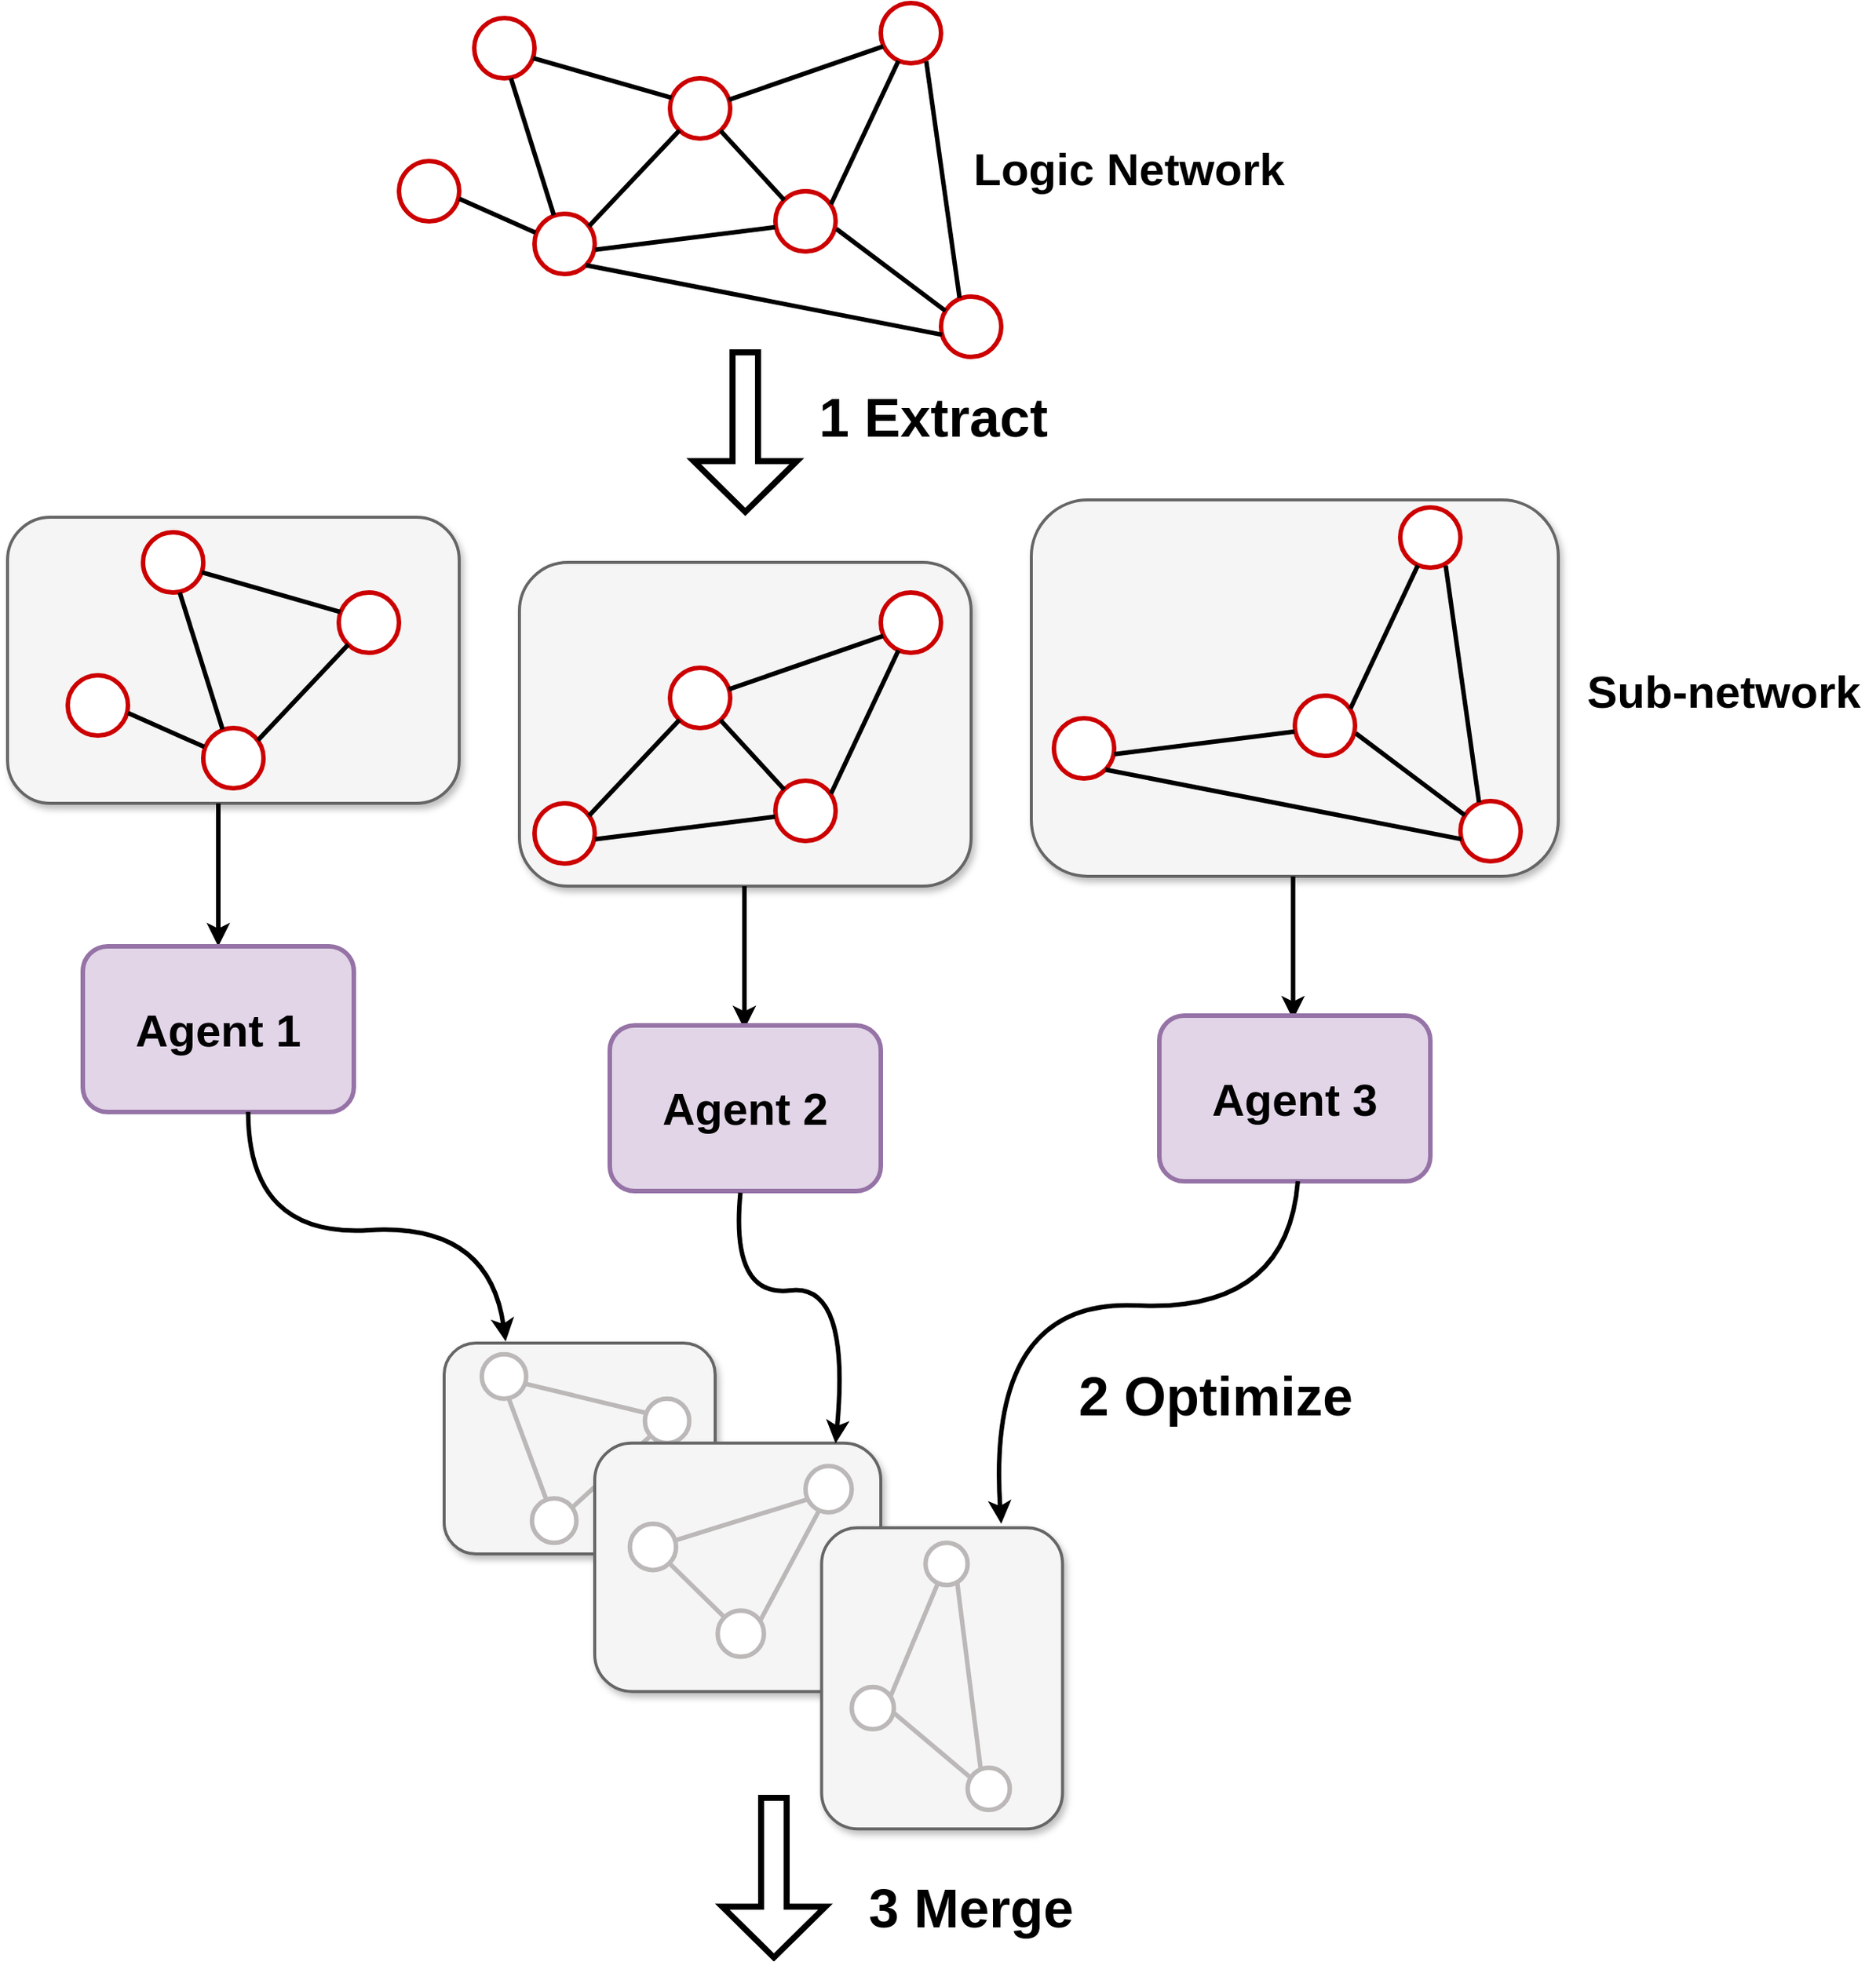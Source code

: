 <mxfile version="24.6.2" type="github">
  <diagram name="第 1 页" id="2leY5HMp6Ett028nWdfq">
    <mxGraphModel dx="3927" dy="3070" grid="1" gridSize="10" guides="1" tooltips="1" connect="1" arrows="1" fold="1" page="1" pageScale="1" pageWidth="1300" pageHeight="1400" math="0" shadow="0">
      <root>
        <mxCell id="0" />
        <mxCell id="1" parent="0" />
        <mxCell id="MMd7Z6TBkllvfIrQ2Aga-56" value="" style="rounded=1;whiteSpace=wrap;html=1;fillColor=#f5f5f5;fontColor=#333333;strokeColor=#666666;strokeWidth=2;shadow=1;" parent="1" vertex="1">
          <mxGeometry x="-600" y="-1060" width="350" height="250" as="geometry" />
        </mxCell>
        <mxCell id="MMd7Z6TBkllvfIrQ2Aga-55" value="" style="rounded=1;whiteSpace=wrap;html=1;fillColor=#f5f5f5;fontColor=#333333;strokeColor=#666666;strokeWidth=2;shadow=1;" parent="1" vertex="1">
          <mxGeometry x="-940" y="-1018.5" width="300" height="215" as="geometry" />
        </mxCell>
        <mxCell id="MMd7Z6TBkllvfIrQ2Aga-54" value="" style="rounded=1;whiteSpace=wrap;html=1;fillColor=#f5f5f5;fontColor=#333333;strokeColor=#666666;strokeWidth=2;shadow=1;" parent="1" vertex="1">
          <mxGeometry x="-1280" y="-1048.5" width="300" height="190" as="geometry" />
        </mxCell>
        <mxCell id="MMd7Z6TBkllvfIrQ2Aga-1" value="" style="ellipse;whiteSpace=wrap;html=1;aspect=fixed;strokeColor=#CC0000;strokeWidth=3;" parent="1" vertex="1">
          <mxGeometry x="-970" y="-1380" width="40" height="40" as="geometry" />
        </mxCell>
        <mxCell id="MMd7Z6TBkllvfIrQ2Aga-2" value="" style="ellipse;whiteSpace=wrap;html=1;aspect=fixed;strokeColor=#CC0000;strokeWidth=3;" parent="1" vertex="1">
          <mxGeometry x="-930" y="-1250" width="40" height="40" as="geometry" />
        </mxCell>
        <mxCell id="MMd7Z6TBkllvfIrQ2Aga-3" value="" style="ellipse;whiteSpace=wrap;html=1;aspect=fixed;strokeColor=#CC0000;strokeWidth=3;" parent="1" vertex="1">
          <mxGeometry x="-840" y="-1340" width="40" height="40" as="geometry" />
        </mxCell>
        <mxCell id="MMd7Z6TBkllvfIrQ2Aga-4" value="" style="ellipse;whiteSpace=wrap;html=1;aspect=fixed;strokeColor=#CC0000;strokeWidth=3;" parent="1" vertex="1">
          <mxGeometry x="-770" y="-1265" width="40" height="40" as="geometry" />
        </mxCell>
        <mxCell id="MMd7Z6TBkllvfIrQ2Aga-5" value="" style="ellipse;whiteSpace=wrap;html=1;aspect=fixed;strokeColor=#CC0000;strokeWidth=3;" parent="1" vertex="1">
          <mxGeometry x="-700" y="-1390" width="40" height="40" as="geometry" />
        </mxCell>
        <mxCell id="MMd7Z6TBkllvfIrQ2Aga-6" value="" style="ellipse;whiteSpace=wrap;html=1;aspect=fixed;strokeColor=#CC0000;strokeWidth=3;" parent="1" vertex="1">
          <mxGeometry x="-660" y="-1195" width="40" height="40" as="geometry" />
        </mxCell>
        <mxCell id="MMd7Z6TBkllvfIrQ2Aga-7" value="" style="ellipse;whiteSpace=wrap;html=1;aspect=fixed;strokeColor=#CC0000;strokeWidth=3;" parent="1" vertex="1">
          <mxGeometry x="-1020" y="-1285" width="40" height="40" as="geometry" />
        </mxCell>
        <mxCell id="MMd7Z6TBkllvfIrQ2Aga-8" value="" style="endArrow=none;html=1;rounded=0;strokeWidth=3;exitX=0.017;exitY=0.313;exitDx=0;exitDy=0;exitPerimeter=0;" parent="1" source="MMd7Z6TBkllvfIrQ2Aga-2" edge="1">
          <mxGeometry width="50" height="50" relative="1" as="geometry">
            <mxPoint x="-1030" y="-1210" as="sourcePoint" />
            <mxPoint x="-980" y="-1260" as="targetPoint" />
          </mxGeometry>
        </mxCell>
        <mxCell id="MMd7Z6TBkllvfIrQ2Aga-9" value="" style="endArrow=none;html=1;rounded=0;strokeWidth=3;exitX=0.321;exitY=0.022;exitDx=0;exitDy=0;exitPerimeter=0;entryX=0.609;entryY=1;entryDx=0;entryDy=0;entryPerimeter=0;" parent="1" source="MMd7Z6TBkllvfIrQ2Aga-2" target="MMd7Z6TBkllvfIrQ2Aga-1" edge="1">
          <mxGeometry width="50" height="50" relative="1" as="geometry">
            <mxPoint x="-899" y="-1317" as="sourcePoint" />
            <mxPoint x="-950" y="-1340" as="targetPoint" />
          </mxGeometry>
        </mxCell>
        <mxCell id="MMd7Z6TBkllvfIrQ2Aga-10" value="" style="endArrow=none;html=1;rounded=0;strokeWidth=3;exitX=0.027;exitY=0.324;exitDx=0;exitDy=0;exitPerimeter=0;entryX=0.974;entryY=0.663;entryDx=0;entryDy=0;entryPerimeter=0;" parent="1" source="MMd7Z6TBkllvfIrQ2Aga-3" target="MMd7Z6TBkllvfIrQ2Aga-1" edge="1">
          <mxGeometry width="50" height="50" relative="1" as="geometry">
            <mxPoint x="-879" y="-1327" as="sourcePoint" />
            <mxPoint x="-930" y="-1350" as="targetPoint" />
          </mxGeometry>
        </mxCell>
        <mxCell id="MMd7Z6TBkllvfIrQ2Aga-11" value="" style="endArrow=none;html=1;rounded=0;strokeWidth=3;exitX=0.906;exitY=0.204;exitDx=0;exitDy=0;exitPerimeter=0;" parent="1" source="MMd7Z6TBkllvfIrQ2Aga-2" target="MMd7Z6TBkllvfIrQ2Aga-3" edge="1">
          <mxGeometry width="50" height="50" relative="1" as="geometry">
            <mxPoint x="-909" y="-1217" as="sourcePoint" />
            <mxPoint x="-960" y="-1240" as="targetPoint" />
          </mxGeometry>
        </mxCell>
        <mxCell id="MMd7Z6TBkllvfIrQ2Aga-12" value="" style="endArrow=none;html=1;rounded=0;strokeWidth=3;exitX=1.003;exitY=0.597;exitDx=0;exitDy=0;exitPerimeter=0;entryX=-0.006;entryY=0.597;entryDx=0;entryDy=0;entryPerimeter=0;" parent="1" source="MMd7Z6TBkllvfIrQ2Aga-2" target="MMd7Z6TBkllvfIrQ2Aga-4" edge="1">
          <mxGeometry width="50" height="50" relative="1" as="geometry">
            <mxPoint x="-884" y="-1232" as="sourcePoint" />
            <mxPoint x="-824" y="-1295" as="targetPoint" />
          </mxGeometry>
        </mxCell>
        <mxCell id="MMd7Z6TBkllvfIrQ2Aga-13" value="" style="endArrow=none;html=1;rounded=0;strokeWidth=3;entryX=0;entryY=0;entryDx=0;entryDy=0;" parent="1" source="MMd7Z6TBkllvfIrQ2Aga-3" target="MMd7Z6TBkllvfIrQ2Aga-4" edge="1">
          <mxGeometry width="50" height="50" relative="1" as="geometry">
            <mxPoint x="-880" y="-1216" as="sourcePoint" />
            <mxPoint x="-758" y="-1225" as="targetPoint" />
          </mxGeometry>
        </mxCell>
        <mxCell id="MMd7Z6TBkllvfIrQ2Aga-14" value="" style="endArrow=none;html=1;rounded=0;strokeWidth=3;exitX=0.975;exitY=0.358;exitDx=0;exitDy=0;exitPerimeter=0;entryX=0.04;entryY=0.72;entryDx=0;entryDy=0;entryPerimeter=0;" parent="1" source="MMd7Z6TBkllvfIrQ2Aga-3" target="MMd7Z6TBkllvfIrQ2Aga-5" edge="1">
          <mxGeometry width="50" height="50" relative="1" as="geometry">
            <mxPoint x="-884" y="-1232" as="sourcePoint" />
            <mxPoint x="-824" y="-1295" as="targetPoint" />
          </mxGeometry>
        </mxCell>
        <mxCell id="MMd7Z6TBkllvfIrQ2Aga-15" value="" style="endArrow=none;html=1;rounded=0;strokeWidth=3;entryX=0.923;entryY=0.216;entryDx=0;entryDy=0;exitX=0.292;exitY=0.963;exitDx=0;exitDy=0;exitPerimeter=0;entryPerimeter=0;" parent="1" source="MMd7Z6TBkllvfIrQ2Aga-5" target="MMd7Z6TBkllvfIrQ2Aga-4" edge="1">
          <mxGeometry width="50" height="50" relative="1" as="geometry">
            <mxPoint x="-797" y="-1295" as="sourcePoint" />
            <mxPoint x="-754" y="-1249" as="targetPoint" />
          </mxGeometry>
        </mxCell>
        <mxCell id="MMd7Z6TBkllvfIrQ2Aga-16" value="" style="endArrow=none;html=1;rounded=0;strokeWidth=3;exitX=1.012;exitY=0.625;exitDx=0;exitDy=0;exitPerimeter=0;entryX=0.073;entryY=0.237;entryDx=0;entryDy=0;entryPerimeter=0;" parent="1" source="MMd7Z6TBkllvfIrQ2Aga-4" target="MMd7Z6TBkllvfIrQ2Aga-6" edge="1">
          <mxGeometry width="50" height="50" relative="1" as="geometry">
            <mxPoint x="-797" y="-1295" as="sourcePoint" />
            <mxPoint x="-630" y="-1200" as="targetPoint" />
          </mxGeometry>
        </mxCell>
        <mxCell id="MMd7Z6TBkllvfIrQ2Aga-17" value="" style="endArrow=none;html=1;rounded=0;strokeWidth=3;entryX=0.308;entryY=0.021;entryDx=0;entryDy=0;exitX=0.755;exitY=0.968;exitDx=0;exitDy=0;exitPerimeter=0;entryPerimeter=0;" parent="1" source="MMd7Z6TBkllvfIrQ2Aga-5" target="MMd7Z6TBkllvfIrQ2Aga-6" edge="1">
          <mxGeometry width="50" height="50" relative="1" as="geometry">
            <mxPoint x="-678" y="-1341" as="sourcePoint" />
            <mxPoint x="-723" y="-1246" as="targetPoint" />
          </mxGeometry>
        </mxCell>
        <mxCell id="MMd7Z6TBkllvfIrQ2Aga-18" value="" style="ellipse;whiteSpace=wrap;html=1;aspect=fixed;strokeColor=#CC0000;strokeWidth=3;" parent="1" vertex="1">
          <mxGeometry x="-1190" y="-1038.5" width="40" height="40" as="geometry" />
        </mxCell>
        <mxCell id="MMd7Z6TBkllvfIrQ2Aga-19" value="" style="ellipse;whiteSpace=wrap;html=1;aspect=fixed;strokeColor=#CC0000;strokeWidth=3;" parent="1" vertex="1">
          <mxGeometry x="-1150" y="-908.5" width="40" height="40" as="geometry" />
        </mxCell>
        <mxCell id="MMd7Z6TBkllvfIrQ2Aga-20" value="" style="ellipse;whiteSpace=wrap;html=1;aspect=fixed;strokeColor=#CC0000;strokeWidth=3;" parent="1" vertex="1">
          <mxGeometry x="-1060" y="-998.5" width="40" height="40" as="geometry" />
        </mxCell>
        <mxCell id="MMd7Z6TBkllvfIrQ2Aga-21" value="" style="ellipse;whiteSpace=wrap;html=1;aspect=fixed;strokeColor=#CC0000;strokeWidth=3;" parent="1" vertex="1">
          <mxGeometry x="-1240" y="-943.5" width="40" height="40" as="geometry" />
        </mxCell>
        <mxCell id="MMd7Z6TBkllvfIrQ2Aga-22" value="" style="endArrow=none;html=1;rounded=0;strokeWidth=3;exitX=0.017;exitY=0.313;exitDx=0;exitDy=0;exitPerimeter=0;" parent="1" source="MMd7Z6TBkllvfIrQ2Aga-19" edge="1">
          <mxGeometry width="50" height="50" relative="1" as="geometry">
            <mxPoint x="-1250" y="-868.5" as="sourcePoint" />
            <mxPoint x="-1200" y="-918.5" as="targetPoint" />
          </mxGeometry>
        </mxCell>
        <mxCell id="MMd7Z6TBkllvfIrQ2Aga-23" value="" style="endArrow=none;html=1;rounded=0;strokeWidth=3;exitX=0.321;exitY=0.022;exitDx=0;exitDy=0;exitPerimeter=0;entryX=0.609;entryY=1;entryDx=0;entryDy=0;entryPerimeter=0;" parent="1" source="MMd7Z6TBkllvfIrQ2Aga-19" target="MMd7Z6TBkllvfIrQ2Aga-18" edge="1">
          <mxGeometry width="50" height="50" relative="1" as="geometry">
            <mxPoint x="-1119" y="-975.5" as="sourcePoint" />
            <mxPoint x="-1170" y="-998.5" as="targetPoint" />
          </mxGeometry>
        </mxCell>
        <mxCell id="MMd7Z6TBkllvfIrQ2Aga-24" value="" style="endArrow=none;html=1;rounded=0;strokeWidth=3;exitX=0.027;exitY=0.324;exitDx=0;exitDy=0;exitPerimeter=0;entryX=0.974;entryY=0.663;entryDx=0;entryDy=0;entryPerimeter=0;" parent="1" source="MMd7Z6TBkllvfIrQ2Aga-20" target="MMd7Z6TBkllvfIrQ2Aga-18" edge="1">
          <mxGeometry width="50" height="50" relative="1" as="geometry">
            <mxPoint x="-1099" y="-985.5" as="sourcePoint" />
            <mxPoint x="-1150" y="-1008.5" as="targetPoint" />
          </mxGeometry>
        </mxCell>
        <mxCell id="MMd7Z6TBkllvfIrQ2Aga-25" value="" style="endArrow=none;html=1;rounded=0;strokeWidth=3;exitX=0.906;exitY=0.204;exitDx=0;exitDy=0;exitPerimeter=0;" parent="1" source="MMd7Z6TBkllvfIrQ2Aga-19" target="MMd7Z6TBkllvfIrQ2Aga-20" edge="1">
          <mxGeometry width="50" height="50" relative="1" as="geometry">
            <mxPoint x="-1129" y="-875.5" as="sourcePoint" />
            <mxPoint x="-1180" y="-898.5" as="targetPoint" />
          </mxGeometry>
        </mxCell>
        <mxCell id="MMd7Z6TBkllvfIrQ2Aga-35" value="" style="endArrow=none;html=1;rounded=0;strokeWidth=3;exitX=1;exitY=1;exitDx=0;exitDy=0;entryX=0.018;entryY=0.633;entryDx=0;entryDy=0;entryPerimeter=0;" parent="1" source="MMd7Z6TBkllvfIrQ2Aga-2" target="MMd7Z6TBkllvfIrQ2Aga-6" edge="1">
          <mxGeometry width="50" height="50" relative="1" as="geometry">
            <mxPoint x="-880" y="-1216" as="sourcePoint" />
            <mxPoint x="-610" y="-1190" as="targetPoint" />
          </mxGeometry>
        </mxCell>
        <mxCell id="MMd7Z6TBkllvfIrQ2Aga-36" value="" style="ellipse;whiteSpace=wrap;html=1;aspect=fixed;strokeColor=#CC0000;strokeWidth=3;" parent="1" vertex="1">
          <mxGeometry x="-930" y="-858.5" width="40" height="40" as="geometry" />
        </mxCell>
        <mxCell id="MMd7Z6TBkllvfIrQ2Aga-37" value="" style="ellipse;whiteSpace=wrap;html=1;aspect=fixed;strokeColor=#CC0000;strokeWidth=3;" parent="1" vertex="1">
          <mxGeometry x="-840" y="-948.5" width="40" height="40" as="geometry" />
        </mxCell>
        <mxCell id="MMd7Z6TBkllvfIrQ2Aga-38" value="" style="ellipse;whiteSpace=wrap;html=1;aspect=fixed;strokeColor=#CC0000;strokeWidth=3;" parent="1" vertex="1">
          <mxGeometry x="-770" y="-873.5" width="40" height="40" as="geometry" />
        </mxCell>
        <mxCell id="MMd7Z6TBkllvfIrQ2Aga-39" value="" style="ellipse;whiteSpace=wrap;html=1;aspect=fixed;strokeColor=#CC0000;strokeWidth=3;" parent="1" vertex="1">
          <mxGeometry x="-700" y="-998.5" width="40" height="40" as="geometry" />
        </mxCell>
        <mxCell id="MMd7Z6TBkllvfIrQ2Aga-40" value="" style="endArrow=none;html=1;rounded=0;strokeWidth=3;exitX=0.906;exitY=0.204;exitDx=0;exitDy=0;exitPerimeter=0;" parent="1" source="MMd7Z6TBkllvfIrQ2Aga-36" target="MMd7Z6TBkllvfIrQ2Aga-37" edge="1">
          <mxGeometry width="50" height="50" relative="1" as="geometry">
            <mxPoint x="-909" y="-825.5" as="sourcePoint" />
            <mxPoint x="-960" y="-848.5" as="targetPoint" />
          </mxGeometry>
        </mxCell>
        <mxCell id="MMd7Z6TBkllvfIrQ2Aga-41" value="" style="endArrow=none;html=1;rounded=0;strokeWidth=3;exitX=1.003;exitY=0.597;exitDx=0;exitDy=0;exitPerimeter=0;entryX=-0.006;entryY=0.597;entryDx=0;entryDy=0;entryPerimeter=0;" parent="1" source="MMd7Z6TBkllvfIrQ2Aga-36" target="MMd7Z6TBkllvfIrQ2Aga-38" edge="1">
          <mxGeometry width="50" height="50" relative="1" as="geometry">
            <mxPoint x="-884" y="-840.5" as="sourcePoint" />
            <mxPoint x="-824" y="-903.5" as="targetPoint" />
          </mxGeometry>
        </mxCell>
        <mxCell id="MMd7Z6TBkllvfIrQ2Aga-42" value="" style="endArrow=none;html=1;rounded=0;strokeWidth=3;entryX=0;entryY=0;entryDx=0;entryDy=0;" parent="1" source="MMd7Z6TBkllvfIrQ2Aga-37" target="MMd7Z6TBkllvfIrQ2Aga-38" edge="1">
          <mxGeometry width="50" height="50" relative="1" as="geometry">
            <mxPoint x="-880" y="-824.5" as="sourcePoint" />
            <mxPoint x="-758" y="-833.5" as="targetPoint" />
          </mxGeometry>
        </mxCell>
        <mxCell id="MMd7Z6TBkllvfIrQ2Aga-43" value="" style="endArrow=none;html=1;rounded=0;strokeWidth=3;exitX=0.975;exitY=0.358;exitDx=0;exitDy=0;exitPerimeter=0;entryX=0.04;entryY=0.72;entryDx=0;entryDy=0;entryPerimeter=0;" parent="1" source="MMd7Z6TBkllvfIrQ2Aga-37" target="MMd7Z6TBkllvfIrQ2Aga-39" edge="1">
          <mxGeometry width="50" height="50" relative="1" as="geometry">
            <mxPoint x="-884" y="-840.5" as="sourcePoint" />
            <mxPoint x="-824" y="-903.5" as="targetPoint" />
          </mxGeometry>
        </mxCell>
        <mxCell id="MMd7Z6TBkllvfIrQ2Aga-44" value="" style="endArrow=none;html=1;rounded=0;strokeWidth=3;entryX=0.923;entryY=0.216;entryDx=0;entryDy=0;exitX=0.292;exitY=0.963;exitDx=0;exitDy=0;exitPerimeter=0;entryPerimeter=0;" parent="1" source="MMd7Z6TBkllvfIrQ2Aga-39" target="MMd7Z6TBkllvfIrQ2Aga-38" edge="1">
          <mxGeometry width="50" height="50" relative="1" as="geometry">
            <mxPoint x="-797" y="-903.5" as="sourcePoint" />
            <mxPoint x="-754" y="-857.5" as="targetPoint" />
          </mxGeometry>
        </mxCell>
        <mxCell id="MMd7Z6TBkllvfIrQ2Aga-57" value="" style="ellipse;whiteSpace=wrap;html=1;aspect=fixed;strokeColor=#CC0000;strokeWidth=3;" parent="1" vertex="1">
          <mxGeometry x="-585" y="-915" width="40" height="40" as="geometry" />
        </mxCell>
        <mxCell id="MMd7Z6TBkllvfIrQ2Aga-58" value="" style="ellipse;whiteSpace=wrap;html=1;aspect=fixed;strokeColor=#CC0000;strokeWidth=3;" parent="1" vertex="1">
          <mxGeometry x="-425" y="-930" width="40" height="40" as="geometry" />
        </mxCell>
        <mxCell id="MMd7Z6TBkllvfIrQ2Aga-59" value="" style="ellipse;whiteSpace=wrap;html=1;aspect=fixed;strokeColor=#CC0000;strokeWidth=3;" parent="1" vertex="1">
          <mxGeometry x="-355" y="-1055" width="40" height="40" as="geometry" />
        </mxCell>
        <mxCell id="MMd7Z6TBkllvfIrQ2Aga-60" value="" style="ellipse;whiteSpace=wrap;html=1;aspect=fixed;strokeColor=#CC0000;strokeWidth=3;" parent="1" vertex="1">
          <mxGeometry x="-315" y="-860" width="40" height="40" as="geometry" />
        </mxCell>
        <mxCell id="MMd7Z6TBkllvfIrQ2Aga-61" value="" style="endArrow=none;html=1;rounded=0;strokeWidth=3;exitX=1.003;exitY=0.597;exitDx=0;exitDy=0;exitPerimeter=0;entryX=-0.006;entryY=0.597;entryDx=0;entryDy=0;entryPerimeter=0;" parent="1" source="MMd7Z6TBkllvfIrQ2Aga-57" target="MMd7Z6TBkllvfIrQ2Aga-58" edge="1">
          <mxGeometry width="50" height="50" relative="1" as="geometry">
            <mxPoint x="-539" y="-897" as="sourcePoint" />
            <mxPoint x="-479" y="-960" as="targetPoint" />
          </mxGeometry>
        </mxCell>
        <mxCell id="MMd7Z6TBkllvfIrQ2Aga-62" value="" style="endArrow=none;html=1;rounded=0;strokeWidth=3;entryX=0.923;entryY=0.216;entryDx=0;entryDy=0;exitX=0.292;exitY=0.963;exitDx=0;exitDy=0;exitPerimeter=0;entryPerimeter=0;" parent="1" source="MMd7Z6TBkllvfIrQ2Aga-59" target="MMd7Z6TBkllvfIrQ2Aga-58" edge="1">
          <mxGeometry width="50" height="50" relative="1" as="geometry">
            <mxPoint x="-452" y="-960" as="sourcePoint" />
            <mxPoint x="-409" y="-914" as="targetPoint" />
          </mxGeometry>
        </mxCell>
        <mxCell id="MMd7Z6TBkllvfIrQ2Aga-63" value="" style="endArrow=none;html=1;rounded=0;strokeWidth=3;exitX=1.012;exitY=0.625;exitDx=0;exitDy=0;exitPerimeter=0;entryX=0.073;entryY=0.237;entryDx=0;entryDy=0;entryPerimeter=0;" parent="1" source="MMd7Z6TBkllvfIrQ2Aga-58" target="MMd7Z6TBkllvfIrQ2Aga-60" edge="1">
          <mxGeometry width="50" height="50" relative="1" as="geometry">
            <mxPoint x="-452" y="-960" as="sourcePoint" />
            <mxPoint x="-285" y="-865" as="targetPoint" />
          </mxGeometry>
        </mxCell>
        <mxCell id="MMd7Z6TBkllvfIrQ2Aga-64" value="" style="endArrow=none;html=1;rounded=0;strokeWidth=3;entryX=0.308;entryY=0.021;entryDx=0;entryDy=0;exitX=0.755;exitY=0.968;exitDx=0;exitDy=0;exitPerimeter=0;entryPerimeter=0;" parent="1" source="MMd7Z6TBkllvfIrQ2Aga-59" target="MMd7Z6TBkllvfIrQ2Aga-60" edge="1">
          <mxGeometry width="50" height="50" relative="1" as="geometry">
            <mxPoint x="-333" y="-1006" as="sourcePoint" />
            <mxPoint x="-378" y="-911" as="targetPoint" />
          </mxGeometry>
        </mxCell>
        <mxCell id="MMd7Z6TBkllvfIrQ2Aga-65" value="" style="endArrow=none;html=1;rounded=0;strokeWidth=3;exitX=1;exitY=1;exitDx=0;exitDy=0;entryX=0.018;entryY=0.633;entryDx=0;entryDy=0;entryPerimeter=0;" parent="1" source="MMd7Z6TBkllvfIrQ2Aga-57" target="MMd7Z6TBkllvfIrQ2Aga-60" edge="1">
          <mxGeometry width="50" height="50" relative="1" as="geometry">
            <mxPoint x="-535" y="-881" as="sourcePoint" />
            <mxPoint x="-265" y="-855" as="targetPoint" />
          </mxGeometry>
        </mxCell>
        <mxCell id="MMd7Z6TBkllvfIrQ2Aga-66" value="&lt;font size=&quot;1&quot; style=&quot;&quot;&gt;&lt;b style=&quot;font-size: 30px;&quot;&gt;Logic Network&lt;/b&gt;&lt;/font&gt;" style="text;html=1;align=center;verticalAlign=middle;whiteSpace=wrap;rounded=0;" parent="1" vertex="1">
          <mxGeometry x="-640" y="-1295" width="210" height="30" as="geometry" />
        </mxCell>
        <mxCell id="MMd7Z6TBkllvfIrQ2Aga-67" value="" style="shape=flexArrow;endArrow=classic;html=1;rounded=0;strokeWidth=4;endWidth=47.599;endSize=9.921;width=13.939;" parent="1" edge="1">
          <mxGeometry width="50" height="50" relative="1" as="geometry">
            <mxPoint x="-790" y="-1160" as="sourcePoint" />
            <mxPoint x="-790" y="-1050" as="targetPoint" />
          </mxGeometry>
        </mxCell>
        <mxCell id="MMd7Z6TBkllvfIrQ2Aga-68" value="&lt;b style=&quot;&quot;&gt;&lt;font style=&quot;font-size: 36px;&quot;&gt;1 Extract&lt;/font&gt;&lt;/b&gt;" style="text;html=1;align=center;verticalAlign=middle;whiteSpace=wrap;rounded=0;" parent="1" vertex="1">
          <mxGeometry x="-770" y="-1130" width="210" height="30" as="geometry" />
        </mxCell>
        <mxCell id="MMd7Z6TBkllvfIrQ2Aga-69" value="" style="endArrow=classic;html=1;rounded=0;strokeWidth=3;" parent="1" edge="1">
          <mxGeometry width="50" height="50" relative="1" as="geometry">
            <mxPoint x="-1140" y="-858.5" as="sourcePoint" />
            <mxPoint x="-1140" y="-763.5" as="targetPoint" />
          </mxGeometry>
        </mxCell>
        <mxCell id="MMd7Z6TBkllvfIrQ2Aga-70" value="" style="endArrow=classic;html=1;rounded=0;strokeWidth=3;" parent="1" edge="1">
          <mxGeometry width="50" height="50" relative="1" as="geometry">
            <mxPoint x="-790.59" y="-803.5" as="sourcePoint" />
            <mxPoint x="-790.59" y="-708.5" as="targetPoint" />
          </mxGeometry>
        </mxCell>
        <mxCell id="MMd7Z6TBkllvfIrQ2Aga-71" value="" style="endArrow=classic;html=1;rounded=0;strokeWidth=3;" parent="1" edge="1">
          <mxGeometry width="50" height="50" relative="1" as="geometry">
            <mxPoint x="-426.18" y="-810" as="sourcePoint" />
            <mxPoint x="-426.18" y="-715" as="targetPoint" />
          </mxGeometry>
        </mxCell>
        <mxCell id="MMd7Z6TBkllvfIrQ2Aga-72" value="&lt;font size=&quot;1&quot; style=&quot;&quot;&gt;&lt;b style=&quot;font-size: 30px;&quot;&gt;Agent 1&lt;/b&gt;&lt;/font&gt;" style="rounded=1;whiteSpace=wrap;html=1;fillColor=#e1d5e7;strokeColor=#9673a6;strokeWidth=3;" parent="1" vertex="1">
          <mxGeometry x="-1230" y="-763.5" width="180" height="110" as="geometry" />
        </mxCell>
        <mxCell id="MMd7Z6TBkllvfIrQ2Aga-73" value="&lt;font size=&quot;1&quot; style=&quot;&quot;&gt;&lt;b style=&quot;font-size: 30px;&quot;&gt;Agent 3&lt;/b&gt;&lt;/font&gt;" style="rounded=1;whiteSpace=wrap;html=1;fillColor=#e1d5e7;strokeColor=#9673a6;strokeWidth=3;" parent="1" vertex="1">
          <mxGeometry x="-515" y="-717.5" width="180" height="110" as="geometry" />
        </mxCell>
        <mxCell id="MMd7Z6TBkllvfIrQ2Aga-74" value="&lt;font size=&quot;1&quot; style=&quot;&quot;&gt;&lt;b style=&quot;font-size: 30px;&quot;&gt;Agent 2&lt;/b&gt;&lt;/font&gt;" style="rounded=1;whiteSpace=wrap;html=1;fillColor=#e1d5e7;strokeColor=#9673a6;strokeWidth=3;" parent="1" vertex="1">
          <mxGeometry x="-880" y="-711" width="180" height="110" as="geometry" />
        </mxCell>
        <mxCell id="MMd7Z6TBkllvfIrQ2Aga-75" value="&lt;font size=&quot;1&quot; style=&quot;&quot;&gt;&lt;b style=&quot;font-size: 30px;&quot;&gt;Sub-network&lt;/b&gt;&lt;/font&gt;" style="text;html=1;align=center;verticalAlign=middle;whiteSpace=wrap;rounded=0;" parent="1" vertex="1">
          <mxGeometry x="-240" y="-948.5" width="200" height="30" as="geometry" />
        </mxCell>
        <mxCell id="MMd7Z6TBkllvfIrQ2Aga-142" value="" style="group" parent="1" vertex="1" connectable="0">
          <mxGeometry x="-1020" y="-500" width="510" height="322.63" as="geometry" />
        </mxCell>
        <mxCell id="MMd7Z6TBkllvfIrQ2Aga-143" value="" style="rounded=1;whiteSpace=wrap;html=1;fillColor=#f5f5f5;fontColor=#333333;strokeColor=#666666;strokeWidth=2;shadow=1;" parent="MMd7Z6TBkllvfIrQ2Aga-142" vertex="1">
          <mxGeometry x="30" width="180" height="140" as="geometry" />
        </mxCell>
        <mxCell id="MMd7Z6TBkllvfIrQ2Aga-144" value="" style="ellipse;whiteSpace=wrap;html=1;aspect=fixed;strokeColor=#bcb8b8;strokeWidth=3;" parent="MMd7Z6TBkllvfIrQ2Aga-142" vertex="1">
          <mxGeometry x="55" y="7.368" width="29.474" height="29.474" as="geometry" />
        </mxCell>
        <mxCell id="MMd7Z6TBkllvfIrQ2Aga-145" value="" style="ellipse;whiteSpace=wrap;html=1;aspect=fixed;strokeColor=#bcb8b8;strokeWidth=3;" parent="MMd7Z6TBkllvfIrQ2Aga-142" vertex="1">
          <mxGeometry x="88.333" y="103.158" width="29.474" height="29.474" as="geometry" />
        </mxCell>
        <mxCell id="MMd7Z6TBkllvfIrQ2Aga-146" value="" style="ellipse;whiteSpace=wrap;html=1;aspect=fixed;strokeColor=#bcb8b8;strokeWidth=3;" parent="MMd7Z6TBkllvfIrQ2Aga-142" vertex="1">
          <mxGeometry x="163.333" y="36.842" width="29.474" height="29.474" as="geometry" />
        </mxCell>
        <mxCell id="MMd7Z6TBkllvfIrQ2Aga-149" value="" style="endArrow=none;html=1;rounded=0;strokeWidth=3;exitX=0.321;exitY=0.022;exitDx=0;exitDy=0;exitPerimeter=0;entryX=0.609;entryY=1;entryDx=0;entryDy=0;entryPerimeter=0;strokeColor=#bcb8b8;" parent="MMd7Z6TBkllvfIrQ2Aga-142" source="MMd7Z6TBkllvfIrQ2Aga-145" target="MMd7Z6TBkllvfIrQ2Aga-144" edge="1">
          <mxGeometry width="50" height="50" relative="1" as="geometry">
            <mxPoint x="114.167" y="53.789" as="sourcePoint" />
            <mxPoint x="71.667" y="36.842" as="targetPoint" />
          </mxGeometry>
        </mxCell>
        <mxCell id="MMd7Z6TBkllvfIrQ2Aga-150" value="" style="endArrow=none;html=1;rounded=0;strokeWidth=3;exitX=0.027;exitY=0.324;exitDx=0;exitDy=0;exitPerimeter=0;entryX=0.974;entryY=0.663;entryDx=0;entryDy=0;entryPerimeter=0;strokeColor=#bcb8b8;" parent="MMd7Z6TBkllvfIrQ2Aga-142" source="MMd7Z6TBkllvfIrQ2Aga-146" target="MMd7Z6TBkllvfIrQ2Aga-144" edge="1">
          <mxGeometry width="50" height="50" relative="1" as="geometry">
            <mxPoint x="130.833" y="46.421" as="sourcePoint" />
            <mxPoint x="88.333" y="29.474" as="targetPoint" />
          </mxGeometry>
        </mxCell>
        <mxCell id="MMd7Z6TBkllvfIrQ2Aga-151" value="" style="endArrow=none;html=1;rounded=0;strokeWidth=3;exitX=0.906;exitY=0.204;exitDx=0;exitDy=0;exitPerimeter=0;strokeColor=#bcb8b8;" parent="MMd7Z6TBkllvfIrQ2Aga-142" source="MMd7Z6TBkllvfIrQ2Aga-145" target="MMd7Z6TBkllvfIrQ2Aga-146" edge="1">
          <mxGeometry width="50" height="50" relative="1" as="geometry">
            <mxPoint x="105.833" y="127.474" as="sourcePoint" />
            <mxPoint x="63.333" y="110.526" as="targetPoint" />
          </mxGeometry>
        </mxCell>
        <mxCell id="MMd7Z6TBkllvfIrQ2Aga-168" value="" style="rounded=1;whiteSpace=wrap;html=1;fillColor=#f5f5f5;fontColor=#333333;strokeColor=#666666;strokeWidth=2;shadow=1;" parent="MMd7Z6TBkllvfIrQ2Aga-142" vertex="1">
          <mxGeometry x="130" y="66.32" width="190" height="165" as="geometry" />
        </mxCell>
        <mxCell id="MMd7Z6TBkllvfIrQ2Aga-170" value="" style="ellipse;whiteSpace=wrap;html=1;aspect=fixed;strokeColor=#BCB8B8;strokeWidth=3;" parent="MMd7Z6TBkllvfIrQ2Aga-142" vertex="1">
          <mxGeometry x="153.333" y="120.041" width="30.698" height="30.698" as="geometry" />
        </mxCell>
        <mxCell id="MMd7Z6TBkllvfIrQ2Aga-171" value="" style="ellipse;whiteSpace=wrap;html=1;aspect=fixed;strokeColor=#BCB8B8;strokeWidth=3;" parent="MMd7Z6TBkllvfIrQ2Aga-142" vertex="1">
          <mxGeometry x="211.667" y="177.599" width="30.698" height="30.698" as="geometry" />
        </mxCell>
        <mxCell id="MMd7Z6TBkllvfIrQ2Aga-172" value="" style="ellipse;whiteSpace=wrap;html=1;aspect=fixed;strokeColor=#BCB8B8;strokeWidth=3;" parent="MMd7Z6TBkllvfIrQ2Aga-142" vertex="1">
          <mxGeometry x="270" y="81.669" width="30.698" height="30.698" as="geometry" />
        </mxCell>
        <mxCell id="MMd7Z6TBkllvfIrQ2Aga-175" value="" style="endArrow=none;html=1;rounded=0;strokeWidth=3;entryX=0;entryY=0;entryDx=0;entryDy=0;strokeColor=#BCB8B8;" parent="MMd7Z6TBkllvfIrQ2Aga-142" source="MMd7Z6TBkllvfIrQ2Aga-170" target="MMd7Z6TBkllvfIrQ2Aga-171" edge="1">
          <mxGeometry width="50" height="50" relative="1" as="geometry">
            <mxPoint x="120" y="215.204" as="sourcePoint" />
            <mxPoint x="221.667" y="208.297" as="targetPoint" />
          </mxGeometry>
        </mxCell>
        <mxCell id="MMd7Z6TBkllvfIrQ2Aga-176" value="" style="endArrow=none;html=1;rounded=0;strokeWidth=3;exitX=0.975;exitY=0.358;exitDx=0;exitDy=0;exitPerimeter=0;entryX=0.04;entryY=0.72;entryDx=0;entryDy=0;entryPerimeter=0;strokeColor=#BCB8B8;" parent="MMd7Z6TBkllvfIrQ2Aga-142" source="MMd7Z6TBkllvfIrQ2Aga-170" target="MMd7Z6TBkllvfIrQ2Aga-172" edge="1">
          <mxGeometry width="50" height="50" relative="1" as="geometry">
            <mxPoint x="116.667" y="202.925" as="sourcePoint" />
            <mxPoint x="166.667" y="154.576" as="targetPoint" />
          </mxGeometry>
        </mxCell>
        <mxCell id="MMd7Z6TBkllvfIrQ2Aga-177" value="" style="endArrow=none;html=1;rounded=0;strokeWidth=3;entryX=0.923;entryY=0.216;entryDx=0;entryDy=0;exitX=0.292;exitY=0.963;exitDx=0;exitDy=0;exitPerimeter=0;entryPerimeter=0;strokeColor=#BCB8B8;" parent="MMd7Z6TBkllvfIrQ2Aga-142" source="MMd7Z6TBkllvfIrQ2Aga-172" target="MMd7Z6TBkllvfIrQ2Aga-171" edge="1">
          <mxGeometry width="50" height="50" relative="1" as="geometry">
            <mxPoint x="189.167" y="154.576" as="sourcePoint" />
            <mxPoint x="225" y="189.878" as="targetPoint" />
          </mxGeometry>
        </mxCell>
        <mxCell id="MMd7Z6TBkllvfIrQ2Aga-220" value="" style="group" parent="MMd7Z6TBkllvfIrQ2Aga-142" vertex="1" connectable="0">
          <mxGeometry x="300.7" y="132.63" width="150" height="190" as="geometry" />
        </mxCell>
        <mxCell id="MMd7Z6TBkllvfIrQ2Aga-218" value="" style="rounded=1;whiteSpace=wrap;html=1;fillColor=#f5f5f5;fontColor=#333333;strokeColor=#666666;strokeWidth=2;shadow=1;" parent="MMd7Z6TBkllvfIrQ2Aga-220" vertex="1">
          <mxGeometry x="-20" y="-10" width="160" height="200" as="geometry" />
        </mxCell>
        <mxCell id="MMd7Z6TBkllvfIrQ2Aga-221" value="" style="ellipse;whiteSpace=wrap;html=1;aspect=fixed;strokeColor=#BCB8B8;strokeWidth=3;" parent="MMd7Z6TBkllvfIrQ2Aga-220" vertex="1">
          <mxGeometry y="95.745" width="28" height="28" as="geometry" />
        </mxCell>
        <mxCell id="MMd7Z6TBkllvfIrQ2Aga-222" value="" style="ellipse;whiteSpace=wrap;html=1;aspect=fixed;strokeColor=#BCB8B8;strokeWidth=3;" parent="MMd7Z6TBkllvfIrQ2Aga-220" vertex="1">
          <mxGeometry x="49" width="28" height="28" as="geometry" />
        </mxCell>
        <mxCell id="MMd7Z6TBkllvfIrQ2Aga-223" value="" style="ellipse;whiteSpace=wrap;html=1;aspect=fixed;strokeColor=#BCB8B8;strokeWidth=3;" parent="MMd7Z6TBkllvfIrQ2Aga-220" vertex="1">
          <mxGeometry x="77" y="149.362" width="28" height="28" as="geometry" />
        </mxCell>
        <mxCell id="MMd7Z6TBkllvfIrQ2Aga-224" value="" style="endArrow=none;html=1;rounded=0;strokeWidth=3;entryX=0.923;entryY=0.216;entryDx=0;entryDy=0;exitX=0.292;exitY=0.963;exitDx=0;exitDy=0;exitPerimeter=0;entryPerimeter=0;strokeColor=#BCB8B8;" parent="MMd7Z6TBkllvfIrQ2Aga-220" source="MMd7Z6TBkllvfIrQ2Aga-222" target="MMd7Z6TBkllvfIrQ2Aga-221" edge="1">
          <mxGeometry width="50" height="50" relative="1" as="geometry">
            <mxPoint x="-18.9" y="72.766" as="sourcePoint" />
            <mxPoint x="11.2" y="108" as="targetPoint" />
          </mxGeometry>
        </mxCell>
        <mxCell id="MMd7Z6TBkllvfIrQ2Aga-225" value="" style="endArrow=none;html=1;rounded=0;strokeWidth=3;exitX=1.012;exitY=0.625;exitDx=0;exitDy=0;exitPerimeter=0;entryX=0.073;entryY=0.237;entryDx=0;entryDy=0;entryPerimeter=0;strokeColor=#BCB8B8;" parent="MMd7Z6TBkllvfIrQ2Aga-220" source="MMd7Z6TBkllvfIrQ2Aga-221" target="MMd7Z6TBkllvfIrQ2Aga-223" edge="1">
          <mxGeometry width="50" height="50" relative="1" as="geometry">
            <mxPoint x="-18.9" y="72.766" as="sourcePoint" />
            <mxPoint x="98" y="145.532" as="targetPoint" />
          </mxGeometry>
        </mxCell>
        <mxCell id="MMd7Z6TBkllvfIrQ2Aga-226" value="" style="endArrow=none;html=1;rounded=0;strokeWidth=3;entryX=0.308;entryY=0.021;entryDx=0;entryDy=0;exitX=0.755;exitY=0.968;exitDx=0;exitDy=0;exitPerimeter=0;entryPerimeter=0;strokeColor=#BCB8B8;" parent="MMd7Z6TBkllvfIrQ2Aga-220" source="MMd7Z6TBkllvfIrQ2Aga-222" target="MMd7Z6TBkllvfIrQ2Aga-223" edge="1">
          <mxGeometry width="50" height="50" relative="1" as="geometry">
            <mxPoint x="64.4" y="37.532" as="sourcePoint" />
            <mxPoint x="32.9" y="110.298" as="targetPoint" />
          </mxGeometry>
        </mxCell>
        <mxCell id="MMd7Z6TBkllvfIrQ2Aga-200" value="" style="curved=1;endArrow=classic;html=1;rounded=0;strokeWidth=3;entryX=0.227;entryY=-0.008;entryDx=0;entryDy=0;entryPerimeter=0;exitX=0.61;exitY=0.999;exitDx=0;exitDy=0;exitPerimeter=0;" parent="1" source="MMd7Z6TBkllvfIrQ2Aga-72" target="MMd7Z6TBkllvfIrQ2Aga-143" edge="1">
          <mxGeometry width="50" height="50" relative="1" as="geometry">
            <mxPoint x="-1120" y="-650" as="sourcePoint" />
            <mxPoint x="-970" y="-800" as="targetPoint" />
            <Array as="points">
              <mxPoint x="-1120" y="-570" />
              <mxPoint x="-960" y="-580" />
            </Array>
          </mxGeometry>
        </mxCell>
        <mxCell id="MMd7Z6TBkllvfIrQ2Aga-202" value="" style="curved=1;endArrow=classic;html=1;rounded=0;strokeWidth=3;entryX=0.842;entryY=0.002;entryDx=0;entryDy=0;entryPerimeter=0;exitX=0.482;exitY=1.01;exitDx=0;exitDy=0;exitPerimeter=0;" parent="1" source="MMd7Z6TBkllvfIrQ2Aga-74" target="MMd7Z6TBkllvfIrQ2Aga-168" edge="1">
          <mxGeometry width="50" height="50" relative="1" as="geometry">
            <mxPoint x="-790" y="-600" as="sourcePoint" />
            <mxPoint x="-633" y="-454.5" as="targetPoint" />
            <Array as="points">
              <mxPoint x="-800" y="-530" />
              <mxPoint x="-720" y="-540" />
            </Array>
          </mxGeometry>
        </mxCell>
        <mxCell id="MMd7Z6TBkllvfIrQ2Aga-203" value="" style="curved=1;endArrow=classic;html=1;rounded=0;strokeWidth=3;exitX=0.482;exitY=1.01;exitDx=0;exitDy=0;exitPerimeter=0;" parent="1" edge="1">
          <mxGeometry width="50" height="50" relative="1" as="geometry">
            <mxPoint x="-423" y="-607.5" as="sourcePoint" />
            <mxPoint x="-620" y="-380" as="targetPoint" />
            <Array as="points">
              <mxPoint x="-430" y="-520" />
              <mxPoint x="-630" y="-530" />
            </Array>
          </mxGeometry>
        </mxCell>
        <mxCell id="MMd7Z6TBkllvfIrQ2Aga-228" value="&lt;b style=&quot;&quot;&gt;&lt;font style=&quot;font-size: 36px;&quot;&gt;3 Merge&lt;/font&gt;&lt;/b&gt;" style="text;html=1;align=center;verticalAlign=middle;whiteSpace=wrap;rounded=0;" parent="1" vertex="1">
          <mxGeometry x="-745" y="-140" width="210" height="30" as="geometry" />
        </mxCell>
        <mxCell id="MMd7Z6TBkllvfIrQ2Aga-229" value="" style="shape=flexArrow;endArrow=classic;html=1;rounded=0;strokeWidth=4;endWidth=47.599;endSize=9.921;width=13.939;" parent="1" edge="1">
          <mxGeometry width="50" height="50" relative="1" as="geometry">
            <mxPoint x="-771" y="-200" as="sourcePoint" />
            <mxPoint x="-771" y="-90" as="targetPoint" />
          </mxGeometry>
        </mxCell>
        <mxCell id="MMd7Z6TBkllvfIrQ2Aga-230" value="&lt;font size=&quot;1&quot; style=&quot;&quot;&gt;&lt;b style=&quot;font-size: 36px;&quot;&gt;2 Optimize&lt;/b&gt;&lt;/font&gt;" style="text;html=1;align=center;verticalAlign=middle;whiteSpace=wrap;rounded=0;" parent="1" vertex="1">
          <mxGeometry x="-585" y="-480" width="215" height="30" as="geometry" />
        </mxCell>
      </root>
    </mxGraphModel>
  </diagram>
</mxfile>
